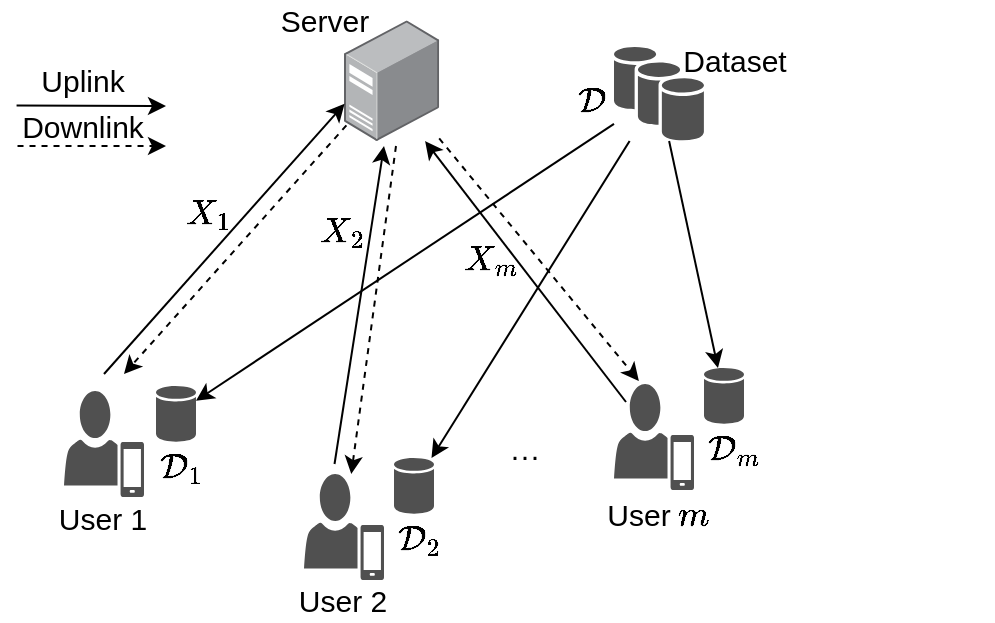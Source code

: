 <mxfile version="14.6.6" type="github"><diagram name="Page-1" id="822b0af5-4adb-64df-f703-e8dfc1f81529"><mxGraphModel dx="696" dy="360" grid="1" gridSize="10" guides="1" tooltips="1" connect="1" arrows="1" fold="1" page="1" pageScale="1" pageWidth="1100" pageHeight="850" background="#ffffff" math="1" shadow="0"><root><mxCell id="0"/><mxCell id="1" parent="0"/><mxCell id="p-lywX6QR9pk_JnIkyfO-4" value="" style="points=[];aspect=fixed;html=1;align=center;shadow=0;dashed=0;image;image=img/lib/allied_telesis/computer_and_terminals/Server_Desktop.svg;fontSize=15;" parent="1" vertex="1"><mxGeometry x="350" y="223.16" width="47.6" height="60.33" as="geometry"/></mxCell><mxCell id="p-lywX6QR9pk_JnIkyfO-8" value="" style="pointerEvents=1;shadow=0;dashed=0;html=1;strokeColor=none;fillColor=#505050;labelPosition=center;verticalLabelPosition=bottom;verticalAlign=top;outlineConnect=0;align=center;shape=mxgraph.office.users.mobile_user;fontSize=15;" parent="1" vertex="1"><mxGeometry x="210" y="408.5" width="40" height="53" as="geometry"/></mxCell><mxCell id="p-lywX6QR9pk_JnIkyfO-9" value="" style="pointerEvents=1;shadow=0;dashed=0;html=1;strokeColor=none;fillColor=#505050;labelPosition=center;verticalLabelPosition=bottom;verticalAlign=top;outlineConnect=0;align=center;shape=mxgraph.office.users.mobile_user;fontSize=15;" parent="1" vertex="1"><mxGeometry x="330" y="450" width="40" height="53" as="geometry"/></mxCell><mxCell id="p-lywX6QR9pk_JnIkyfO-14" value="" style="shadow=0;dashed=0;html=1;strokeColor=none;fillColor=#505050;labelPosition=center;verticalLabelPosition=bottom;verticalAlign=top;outlineConnect=0;align=center;shape=mxgraph.office.databases.database_availability_group;fontSize=15;" parent="1" vertex="1"><mxGeometry x="485" y="236.5" width="45" height="46.99" as="geometry"/></mxCell><mxCell id="p-lywX6QR9pk_JnIkyfO-15" value="" style="shadow=0;dashed=0;html=1;strokeColor=none;fillColor=#505050;labelPosition=center;verticalLabelPosition=bottom;verticalAlign=top;outlineConnect=0;align=center;shape=mxgraph.office.databases.database;fontSize=15;" parent="1" vertex="1"><mxGeometry x="530" y="397" width="20" height="28" as="geometry"/></mxCell><mxCell id="p-lywX6QR9pk_JnIkyfO-19" value="" style="endArrow=classic;html=1;fontSize=15;" parent="1" source="p-lywX6QR9pk_JnIkyfO-14" target="p-lywX6QR9pk_JnIkyfO-56" edge="1"><mxGeometry width="50" height="50" relative="1" as="geometry"><mxPoint x="505" y="277.448" as="sourcePoint"/><mxPoint x="300" y="396" as="targetPoint"/><Array as="points"/></mxGeometry></mxCell><mxCell id="p-lywX6QR9pk_JnIkyfO-20" value="" style="endArrow=classic;html=1;fontSize=15;" parent="1" source="p-lywX6QR9pk_JnIkyfO-14" target="p-lywX6QR9pk_JnIkyfO-57" edge="1"><mxGeometry width="50" height="50" relative="1" as="geometry"><mxPoint x="520" y="284" as="sourcePoint"/><mxPoint x="411.0" y="394.904" as="targetPoint"/></mxGeometry></mxCell><mxCell id="p-lywX6QR9pk_JnIkyfO-21" value="" style="endArrow=classic;html=1;fontSize=15;" parent="1" source="p-lywX6QR9pk_JnIkyfO-14" target="p-lywX6QR9pk_JnIkyfO-15" edge="1"><mxGeometry width="50" height="50" relative="1" as="geometry"><mxPoint x="535.278" y="290.99" as="sourcePoint"/><mxPoint x="548.886" y="374" as="targetPoint"/></mxGeometry></mxCell><mxCell id="p-lywX6QR9pk_JnIkyfO-22" value="" style="endArrow=classic;html=1;exitX=0.025;exitY=0.871;exitDx=0;exitDy=0;exitPerimeter=0;dashed=1;fontSize=15;" parent="1" source="p-lywX6QR9pk_JnIkyfO-4" edge="1"><mxGeometry width="50" height="50" relative="1" as="geometry"><mxPoint x="439" y="323.423" as="sourcePoint"/><mxPoint x="240" y="400" as="targetPoint"/></mxGeometry></mxCell><mxCell id="p-lywX6QR9pk_JnIkyfO-24" value="$$\mathcal{D}_{1}$$" style="text;whiteSpace=wrap;html=1;fontSize=15;" parent="1" vertex="1"><mxGeometry x="256" y="415.5" width="20" height="50" as="geometry"/></mxCell><mxCell id="p-lywX6QR9pk_JnIkyfO-25" value="$$\mathcal{D}_{2}$$" style="text;whiteSpace=wrap;html=1;fontSize=15;" parent="1" vertex="1"><mxGeometry x="374.6" y="452" width="20" height="50" as="geometry"/></mxCell><mxCell id="p-lywX6QR9pk_JnIkyfO-27" value="$$\mathcal{D}$$" style="text;whiteSpace=wrap;html=1;fontSize=15;" parent="1" vertex="1"><mxGeometry x="465" y="233.49" width="20" height="50" as="geometry"/></mxCell><mxCell id="p-lywX6QR9pk_JnIkyfO-31" value="" style="endArrow=classic;html=1;entryX=0.006;entryY=0.692;entryDx=0;entryDy=0;entryPerimeter=0;fontSize=15;" parent="1" target="p-lywX6QR9pk_JnIkyfO-4" edge="1"><mxGeometry width="50" height="50" relative="1" as="geometry"><mxPoint x="230" y="400" as="sourcePoint"/><mxPoint x="340" y="275" as="targetPoint"/></mxGeometry></mxCell><mxCell id="p-lywX6QR9pk_JnIkyfO-32" value="" style="endArrow=classic;html=1;dashed=1;fontSize=15;" parent="1" target="p-lywX6QR9pk_JnIkyfO-9" edge="1"><mxGeometry width="50" height="50" relative="1" as="geometry"><mxPoint x="376" y="286" as="sourcePoint"/><mxPoint x="371.425" y="453" as="targetPoint"/></mxGeometry></mxCell><mxCell id="p-lywX6QR9pk_JnIkyfO-33" value="" style="endArrow=classic;html=1;dashed=1;fontSize=15;" parent="1" source="p-lywX6QR9pk_JnIkyfO-4" edge="1"><mxGeometry width="50" height="50" relative="1" as="geometry"><mxPoint x="361" y="326" as="sourcePoint"/><mxPoint x="497.446" y="403.5" as="targetPoint"/></mxGeometry></mxCell><mxCell id="p-lywX6QR9pk_JnIkyfO-34" value="" style="endArrow=classic;html=1;fontSize=15;" parent="1" edge="1"><mxGeometry width="50" height="50" relative="1" as="geometry"><mxPoint x="345.26" y="445" as="sourcePoint"/><mxPoint x="370" y="286" as="targetPoint"/></mxGeometry></mxCell><mxCell id="p-lywX6QR9pk_JnIkyfO-35" value="" style="endArrow=classic;html=1;entryX=0.852;entryY=1.001;entryDx=0;entryDy=0;entryPerimeter=0;fontSize=15;" parent="1" target="p-lywX6QR9pk_JnIkyfO-4" edge="1"><mxGeometry width="50" height="50" relative="1" as="geometry"><mxPoint x="491" y="414.004" as="sourcePoint"/><mxPoint x="366.827" y="312.999" as="targetPoint"/></mxGeometry></mxCell><mxCell id="p-lywX6QR9pk_JnIkyfO-36" value="" style="endArrow=classic;html=1;fontSize=15;exitX=0.091;exitY=-0.013;exitDx=0;exitDy=0;exitPerimeter=0;" parent="1" edge="1" source="p-lywX6QR9pk_JnIkyfO-41"><mxGeometry width="50" height="50" relative="1" as="geometry"><mxPoint x="184.92" y="265.88" as="sourcePoint"/><mxPoint x="261" y="266" as="targetPoint"/></mxGeometry></mxCell><mxCell id="p-lywX6QR9pk_JnIkyfO-37" value="" style="endArrow=classic;html=1;dashed=1;fontSize=15;exitX=0.097;exitY=1.003;exitDx=0;exitDy=0;exitPerimeter=0;" parent="1" edge="1" source="p-lywX6QR9pk_JnIkyfO-41"><mxGeometry width="50" height="50" relative="1" as="geometry"><mxPoint x="201" y="286" as="sourcePoint"/><mxPoint x="261" y="286" as="targetPoint"/></mxGeometry></mxCell><mxCell id="p-lywX6QR9pk_JnIkyfO-38" value="Uplink" style="text;html=1;align=center;verticalAlign=middle;resizable=0;points=[];autosize=1;strokeColor=none;fontSize=15;" parent="1" vertex="1"><mxGeometry x="189" y="243.32" width="60" height="20" as="geometry"/></mxCell><mxCell id="p-lywX6QR9pk_JnIkyfO-41" value="Downlink" style="text;html=1;align=center;verticalAlign=middle;resizable=0;points=[];autosize=1;strokeColor=none;fontSize=15;" parent="1" vertex="1"><mxGeometry x="179" y="266" width="80" height="20" as="geometry"/></mxCell><mxCell id="p-lywX6QR9pk_JnIkyfO-43" value="User 2" style="text;html=1;align=center;verticalAlign=middle;resizable=0;points=[];autosize=1;strokeColor=none;fontSize=15;" parent="1" vertex="1"><mxGeometry x="319" y="503" width="60" height="20" as="geometry"/></mxCell><mxCell id="p-lywX6QR9pk_JnIkyfO-44" value="User 1" style="text;html=1;align=center;verticalAlign=middle;resizable=0;points=[];autosize=1;strokeColor=none;fontSize=15;" parent="1" vertex="1"><mxGeometry x="199" y="462" width="60" height="20" as="geometry"/></mxCell><mxCell id="p-lywX6QR9pk_JnIkyfO-46" value="&amp;nbsp;$$m$$" style="text;html=1;align=center;verticalAlign=middle;resizable=0;points=[];autosize=1;strokeColor=none;fontSize=15;" parent="1" vertex="1"><mxGeometry x="489" y="450.5" width="70" height="20" as="geometry"/></mxCell><mxCell id="p-lywX6QR9pk_JnIkyfO-54" value="&lt;font style=&quot;font-size: 15px;&quot;&gt;···&lt;/font&gt;" style="text;html=1;align=center;verticalAlign=middle;resizable=0;points=[];autosize=1;strokeColor=none;strokeWidth=4;fontSize=15;" parent="1" vertex="1"><mxGeometry x="425" y="430" width="30" height="20" as="geometry"/></mxCell><mxCell id="p-lywX6QR9pk_JnIkyfO-55" value="Server" style="text;html=1;align=center;verticalAlign=middle;resizable=0;points=[];autosize=1;strokeColor=none;fontSize=15;" parent="1" vertex="1"><mxGeometry x="310" y="213.49" width="60" height="20" as="geometry"/></mxCell><mxCell id="p-lywX6QR9pk_JnIkyfO-56" value="" style="shadow=0;dashed=0;html=1;strokeColor=none;fillColor=#505050;labelPosition=center;verticalLabelPosition=bottom;verticalAlign=top;outlineConnect=0;align=center;shape=mxgraph.office.databases.database;fontSize=15;" parent="1" vertex="1"><mxGeometry x="256" y="406" width="20" height="28" as="geometry"/></mxCell><mxCell id="p-lywX6QR9pk_JnIkyfO-57" value="" style="shadow=0;dashed=0;html=1;strokeColor=none;fillColor=#505050;labelPosition=center;verticalLabelPosition=bottom;verticalAlign=top;outlineConnect=0;align=center;shape=mxgraph.office.databases.database;fontSize=15;" parent="1" vertex="1"><mxGeometry x="375" y="442" width="20" height="28" as="geometry"/></mxCell><mxCell id="p-lywX6QR9pk_JnIkyfO-58" value="Dataset" style="text;html=1;align=center;verticalAlign=middle;resizable=0;points=[];autosize=1;strokeColor=none;fontSize=15;" parent="1" vertex="1"><mxGeometry x="510" y="233.49" width="70" height="20" as="geometry"/></mxCell><mxCell id="p-lywX6QR9pk_JnIkyfO-59" value="" style="pointerEvents=1;shadow=0;dashed=0;html=1;strokeColor=none;fillColor=#505050;labelPosition=center;verticalLabelPosition=bottom;verticalAlign=top;outlineConnect=0;align=center;shape=mxgraph.office.users.mobile_user;fontSize=15;" parent="1" vertex="1"><mxGeometry x="485" y="405" width="40" height="53" as="geometry"/></mxCell><mxCell id="p-lywX6QR9pk_JnIkyfO-66" value="User" style="text;html=1;align=center;verticalAlign=middle;resizable=0;points=[];autosize=1;strokeColor=none;fontSize=15;" parent="1" vertex="1"><mxGeometry x="472" y="459.5" width="50" height="20" as="geometry"/></mxCell><mxCell id="p-lywX6QR9pk_JnIkyfO-71" value="$$X_{1}$$" style="text;html=1;align=center;verticalAlign=middle;resizable=0;points=[];autosize=1;strokeColor=none;fontSize=15;" parent="1" vertex="1"><mxGeometry x="237" y="310" width="90" height="20" as="geometry"/></mxCell><mxCell id="p-lywX6QR9pk_JnIkyfO-72" value="$$X_{2}$$" style="text;html=1;align=center;verticalAlign=middle;resizable=0;points=[];autosize=1;strokeColor=none;fontSize=15;" parent="1" vertex="1"><mxGeometry x="304" y="319" width="90" height="20" as="geometry"/></mxCell><mxCell id="p-lywX6QR9pk_JnIkyfO-76" value="$$X_{m}$$" style="text;html=1;align=center;verticalAlign=middle;resizable=0;points=[];autosize=1;strokeColor=none;fontSize=15;" parent="1" vertex="1"><mxGeometry x="378" y="333" width="90" height="20" as="geometry"/></mxCell><mxCell id="unsOBKIKhTvI_tbwzwL0-1" value="$$\mathcal{D}_{m}$$" style="text;whiteSpace=wrap;html=1;fontSize=15;" vertex="1" parent="1"><mxGeometry x="530" y="406.5" width="20" height="50" as="geometry"/></mxCell></root></mxGraphModel></diagram></mxfile>
